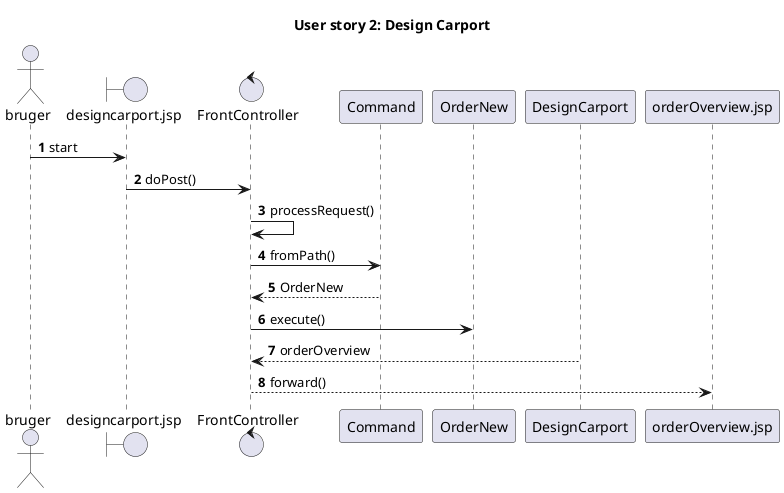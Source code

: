 @startuml
title User story 2: Design Carport
actor bruger

boundary designcarport.jsp
boundary designcarport.jsp
control FrontController

autonumber

bruger -> designcarport.jsp: start
designcarport.jsp -> FrontController: doPost()
FrontController -> FrontController: processRequest()
FrontController -> Command: fromPath()
Command --> FrontController: OrderNew
FrontController -> OrderNew: execute()
DesignCarport --> FrontController: orderOverview
FrontController --> orderOverview.jsp: forward()
@enduml